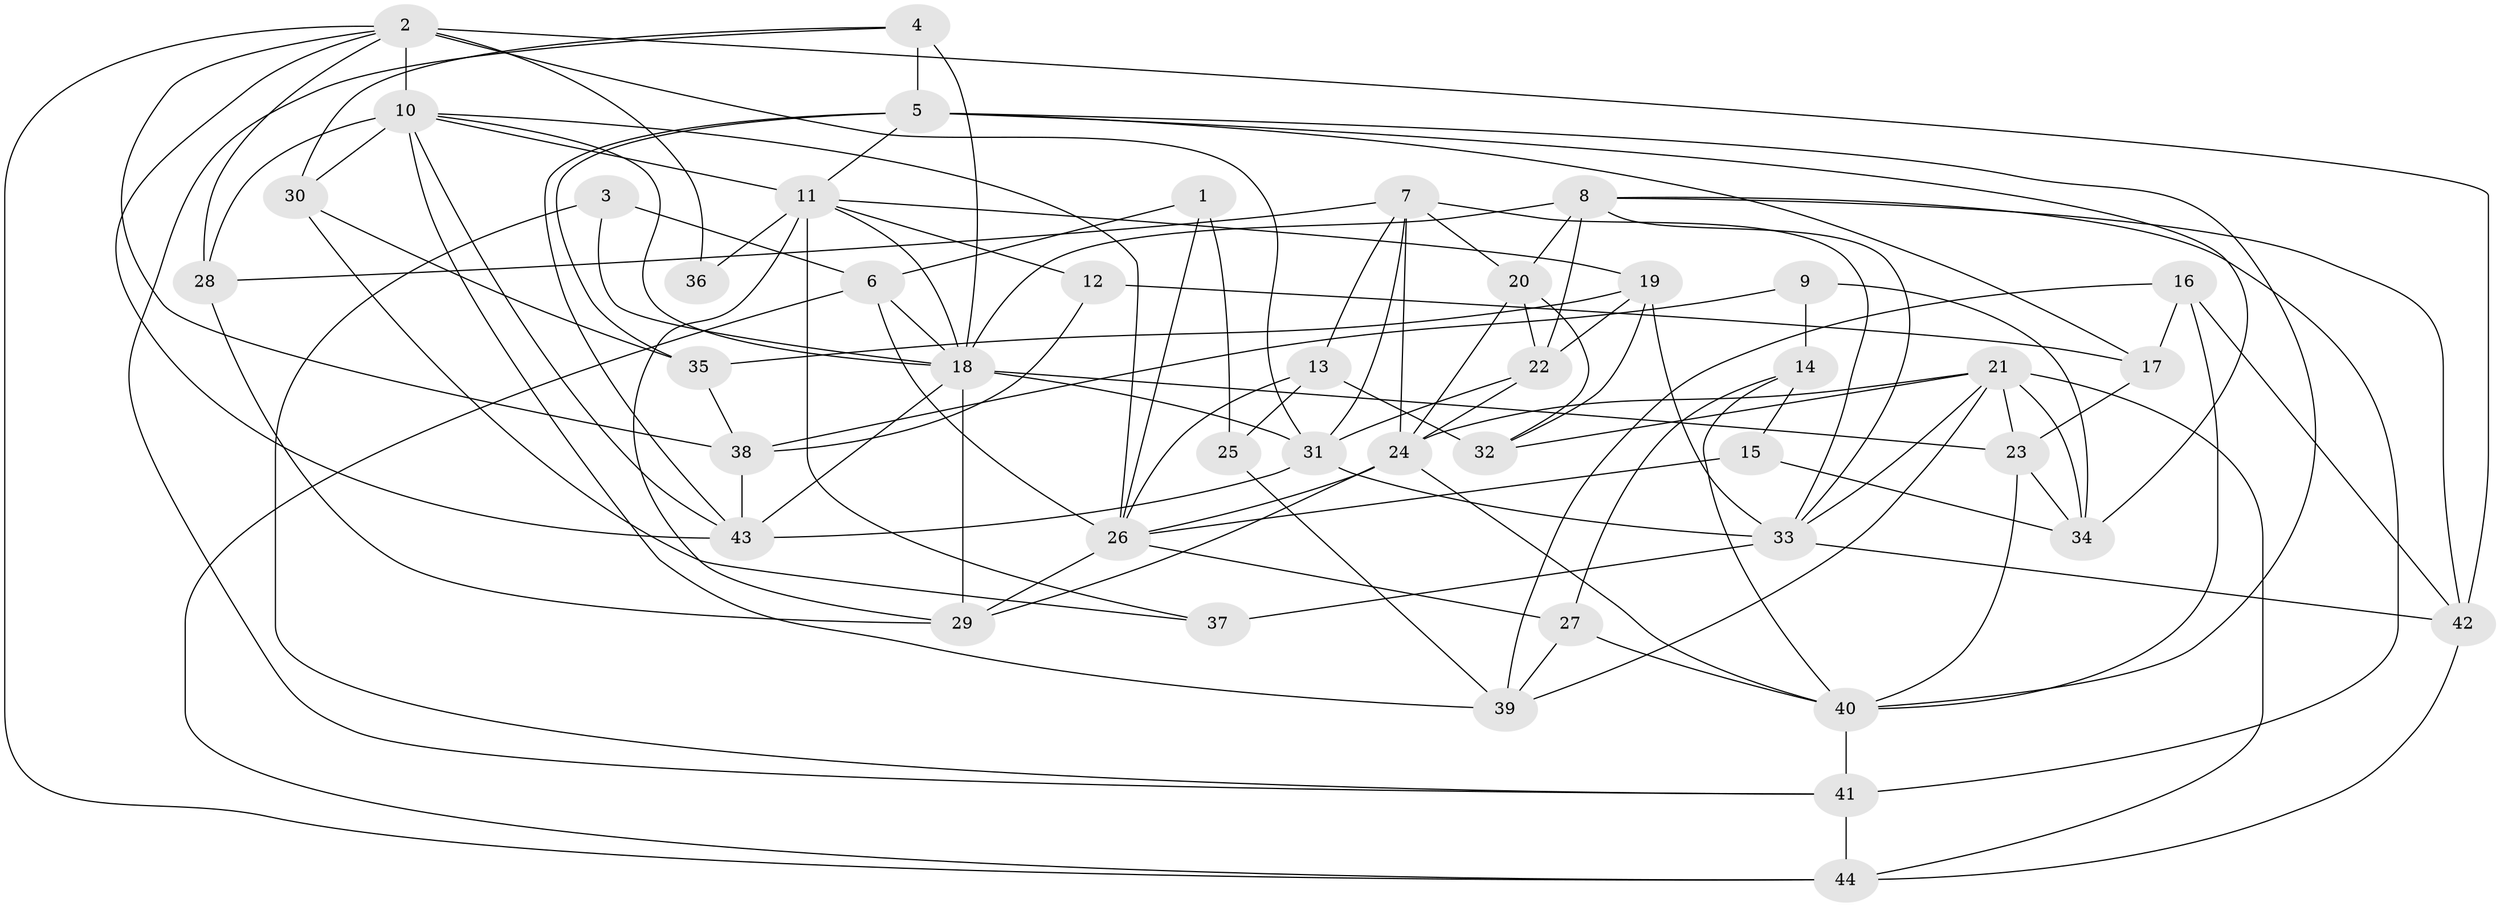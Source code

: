 // original degree distribution, {5: 0.1590909090909091, 3: 0.2840909090909091, 2: 0.14772727272727273, 4: 0.26136363636363635, 7: 0.045454545454545456, 6: 0.06818181818181818, 8: 0.022727272727272728, 9: 0.011363636363636364}
// Generated by graph-tools (version 1.1) at 2025/02/03/09/25 03:02:13]
// undirected, 44 vertices, 112 edges
graph export_dot {
graph [start="1"]
  node [color=gray90,style=filled];
  1;
  2;
  3;
  4;
  5;
  6;
  7;
  8;
  9;
  10;
  11;
  12;
  13;
  14;
  15;
  16;
  17;
  18;
  19;
  20;
  21;
  22;
  23;
  24;
  25;
  26;
  27;
  28;
  29;
  30;
  31;
  32;
  33;
  34;
  35;
  36;
  37;
  38;
  39;
  40;
  41;
  42;
  43;
  44;
  1 -- 6 [weight=1.0];
  1 -- 25 [weight=1.0];
  1 -- 26 [weight=2.0];
  2 -- 10 [weight=1.0];
  2 -- 28 [weight=1.0];
  2 -- 31 [weight=2.0];
  2 -- 36 [weight=1.0];
  2 -- 38 [weight=1.0];
  2 -- 42 [weight=1.0];
  2 -- 43 [weight=1.0];
  2 -- 44 [weight=1.0];
  3 -- 6 [weight=2.0];
  3 -- 18 [weight=1.0];
  3 -- 41 [weight=1.0];
  4 -- 5 [weight=1.0];
  4 -- 18 [weight=2.0];
  4 -- 30 [weight=1.0];
  4 -- 41 [weight=1.0];
  5 -- 11 [weight=1.0];
  5 -- 17 [weight=1.0];
  5 -- 34 [weight=1.0];
  5 -- 35 [weight=1.0];
  5 -- 40 [weight=1.0];
  5 -- 43 [weight=1.0];
  6 -- 18 [weight=1.0];
  6 -- 26 [weight=1.0];
  6 -- 44 [weight=1.0];
  7 -- 13 [weight=1.0];
  7 -- 20 [weight=1.0];
  7 -- 24 [weight=1.0];
  7 -- 28 [weight=1.0];
  7 -- 31 [weight=1.0];
  7 -- 33 [weight=1.0];
  8 -- 18 [weight=1.0];
  8 -- 20 [weight=3.0];
  8 -- 22 [weight=1.0];
  8 -- 33 [weight=1.0];
  8 -- 41 [weight=2.0];
  8 -- 42 [weight=1.0];
  9 -- 14 [weight=1.0];
  9 -- 34 [weight=1.0];
  9 -- 38 [weight=1.0];
  10 -- 11 [weight=1.0];
  10 -- 18 [weight=1.0];
  10 -- 26 [weight=1.0];
  10 -- 28 [weight=1.0];
  10 -- 30 [weight=1.0];
  10 -- 39 [weight=1.0];
  10 -- 43 [weight=1.0];
  11 -- 12 [weight=1.0];
  11 -- 18 [weight=1.0];
  11 -- 19 [weight=1.0];
  11 -- 29 [weight=1.0];
  11 -- 36 [weight=2.0];
  11 -- 37 [weight=1.0];
  12 -- 17 [weight=1.0];
  12 -- 38 [weight=1.0];
  13 -- 25 [weight=1.0];
  13 -- 26 [weight=1.0];
  13 -- 32 [weight=1.0];
  14 -- 15 [weight=1.0];
  14 -- 27 [weight=1.0];
  14 -- 40 [weight=1.0];
  15 -- 26 [weight=1.0];
  15 -- 34 [weight=1.0];
  16 -- 17 [weight=1.0];
  16 -- 39 [weight=1.0];
  16 -- 40 [weight=1.0];
  16 -- 42 [weight=1.0];
  17 -- 23 [weight=1.0];
  18 -- 23 [weight=1.0];
  18 -- 29 [weight=1.0];
  18 -- 31 [weight=1.0];
  18 -- 43 [weight=1.0];
  19 -- 22 [weight=1.0];
  19 -- 32 [weight=1.0];
  19 -- 33 [weight=1.0];
  19 -- 35 [weight=1.0];
  20 -- 22 [weight=1.0];
  20 -- 24 [weight=1.0];
  20 -- 32 [weight=1.0];
  21 -- 23 [weight=1.0];
  21 -- 24 [weight=1.0];
  21 -- 32 [weight=1.0];
  21 -- 33 [weight=1.0];
  21 -- 34 [weight=2.0];
  21 -- 39 [weight=1.0];
  21 -- 44 [weight=1.0];
  22 -- 24 [weight=1.0];
  22 -- 31 [weight=3.0];
  23 -- 34 [weight=1.0];
  23 -- 40 [weight=1.0];
  24 -- 26 [weight=1.0];
  24 -- 29 [weight=1.0];
  24 -- 40 [weight=1.0];
  25 -- 39 [weight=1.0];
  26 -- 27 [weight=1.0];
  26 -- 29 [weight=1.0];
  27 -- 39 [weight=1.0];
  27 -- 40 [weight=1.0];
  28 -- 29 [weight=1.0];
  30 -- 35 [weight=1.0];
  30 -- 37 [weight=1.0];
  31 -- 33 [weight=1.0];
  31 -- 43 [weight=3.0];
  33 -- 37 [weight=2.0];
  33 -- 42 [weight=1.0];
  35 -- 38 [weight=1.0];
  38 -- 43 [weight=1.0];
  40 -- 41 [weight=1.0];
  41 -- 44 [weight=1.0];
  42 -- 44 [weight=1.0];
}
